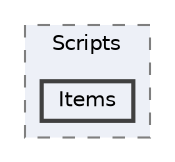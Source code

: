 digraph "C:/Users/oscar/OneDrive/Documentos/Unity Projects/Virtual Fruits Portable/Assets/Scripts/Items"
{
 // LATEX_PDF_SIZE
  bgcolor="transparent";
  edge [fontname=Helvetica,fontsize=10,labelfontname=Helvetica,labelfontsize=10];
  node [fontname=Helvetica,fontsize=10,shape=box,height=0.2,width=0.4];
  compound=true
  subgraph clusterdir_796f65243602ff4566e5c6d8a5c1a7cf {
    graph [ bgcolor="#edf0f7", pencolor="grey50", label="Scripts", fontname=Helvetica,fontsize=10 style="filled,dashed", URL="dir_796f65243602ff4566e5c6d8a5c1a7cf.html",tooltip=""]
  dir_8b539a1ca2827e2e37e3df80240d5709 [label="Items", fillcolor="#edf0f7", color="grey25", style="filled,bold", URL="dir_8b539a1ca2827e2e37e3df80240d5709.html",tooltip=""];
  }
}
